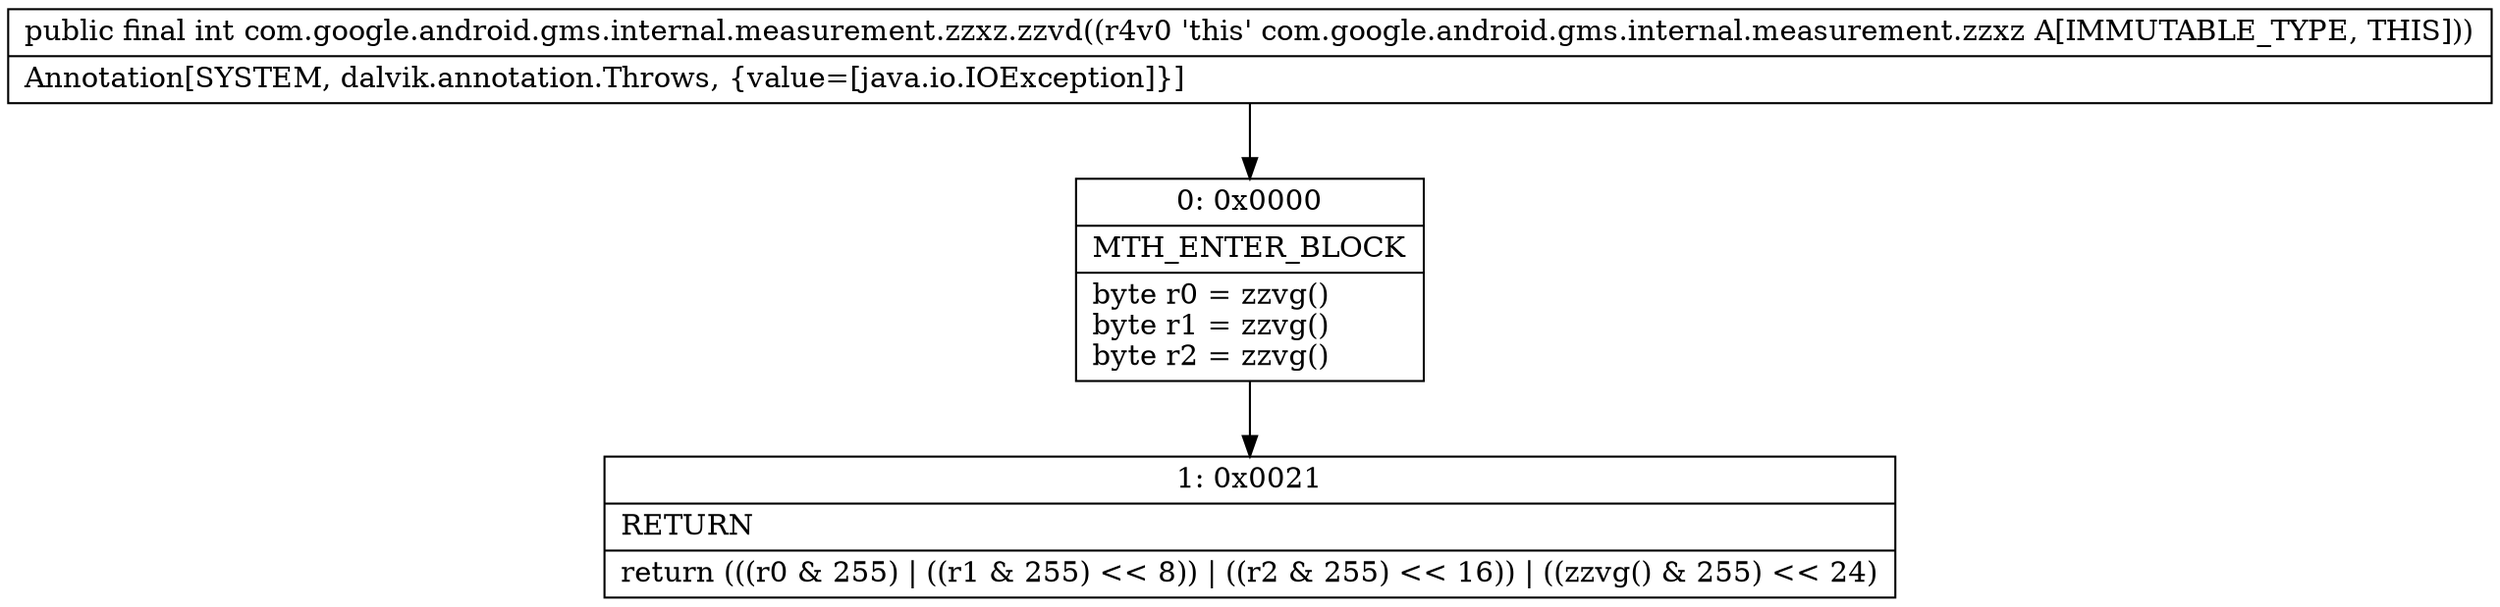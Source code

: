 digraph "CFG forcom.google.android.gms.internal.measurement.zzxz.zzvd()I" {
Node_0 [shape=record,label="{0\:\ 0x0000|MTH_ENTER_BLOCK\l|byte r0 = zzvg()\lbyte r1 = zzvg()\lbyte r2 = zzvg()\l}"];
Node_1 [shape=record,label="{1\:\ 0x0021|RETURN\l|return (((r0 & 255) \| ((r1 & 255) \<\< 8)) \| ((r2 & 255) \<\< 16)) \| ((zzvg() & 255) \<\< 24)\l}"];
MethodNode[shape=record,label="{public final int com.google.android.gms.internal.measurement.zzxz.zzvd((r4v0 'this' com.google.android.gms.internal.measurement.zzxz A[IMMUTABLE_TYPE, THIS]))  | Annotation[SYSTEM, dalvik.annotation.Throws, \{value=[java.io.IOException]\}]\l}"];
MethodNode -> Node_0;
Node_0 -> Node_1;
}

